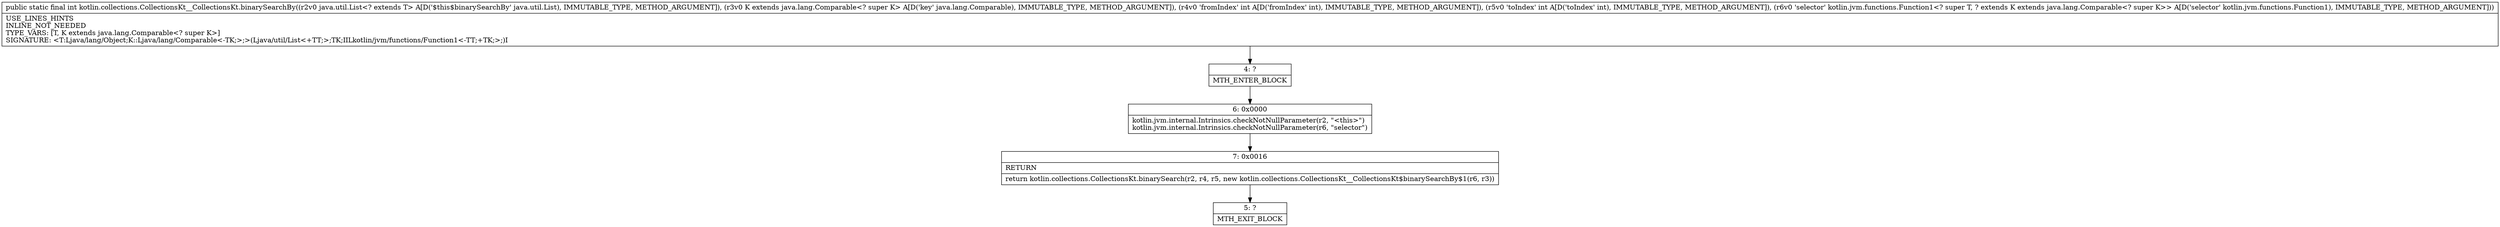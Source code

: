 digraph "CFG forkotlin.collections.CollectionsKt__CollectionsKt.binarySearchBy(Ljava\/util\/List;Ljava\/lang\/Comparable;IILkotlin\/jvm\/functions\/Function1;)I" {
Node_4 [shape=record,label="{4\:\ ?|MTH_ENTER_BLOCK\l}"];
Node_6 [shape=record,label="{6\:\ 0x0000|kotlin.jvm.internal.Intrinsics.checkNotNullParameter(r2, \"\<this\>\")\lkotlin.jvm.internal.Intrinsics.checkNotNullParameter(r6, \"selector\")\l}"];
Node_7 [shape=record,label="{7\:\ 0x0016|RETURN\l|return kotlin.collections.CollectionsKt.binarySearch(r2, r4, r5, new kotlin.collections.CollectionsKt__CollectionsKt$binarySearchBy$1(r6, r3))\l}"];
Node_5 [shape=record,label="{5\:\ ?|MTH_EXIT_BLOCK\l}"];
MethodNode[shape=record,label="{public static final int kotlin.collections.CollectionsKt__CollectionsKt.binarySearchBy((r2v0 java.util.List\<? extends T\> A[D('$this$binarySearchBy' java.util.List), IMMUTABLE_TYPE, METHOD_ARGUMENT]), (r3v0 K extends java.lang.Comparable\<? super K\> A[D('key' java.lang.Comparable), IMMUTABLE_TYPE, METHOD_ARGUMENT]), (r4v0 'fromIndex' int A[D('fromIndex' int), IMMUTABLE_TYPE, METHOD_ARGUMENT]), (r5v0 'toIndex' int A[D('toIndex' int), IMMUTABLE_TYPE, METHOD_ARGUMENT]), (r6v0 'selector' kotlin.jvm.functions.Function1\<? super T, ? extends K extends java.lang.Comparable\<? super K\>\> A[D('selector' kotlin.jvm.functions.Function1), IMMUTABLE_TYPE, METHOD_ARGUMENT]))  | USE_LINES_HINTS\lINLINE_NOT_NEEDED\lTYPE_VARS: [T, K extends java.lang.Comparable\<? super K\>]\lSIGNATURE: \<T:Ljava\/lang\/Object;K::Ljava\/lang\/Comparable\<\-TK;\>;\>(Ljava\/util\/List\<+TT;\>;TK;IILkotlin\/jvm\/functions\/Function1\<\-TT;+TK;\>;)I\l}"];
MethodNode -> Node_4;Node_4 -> Node_6;
Node_6 -> Node_7;
Node_7 -> Node_5;
}

